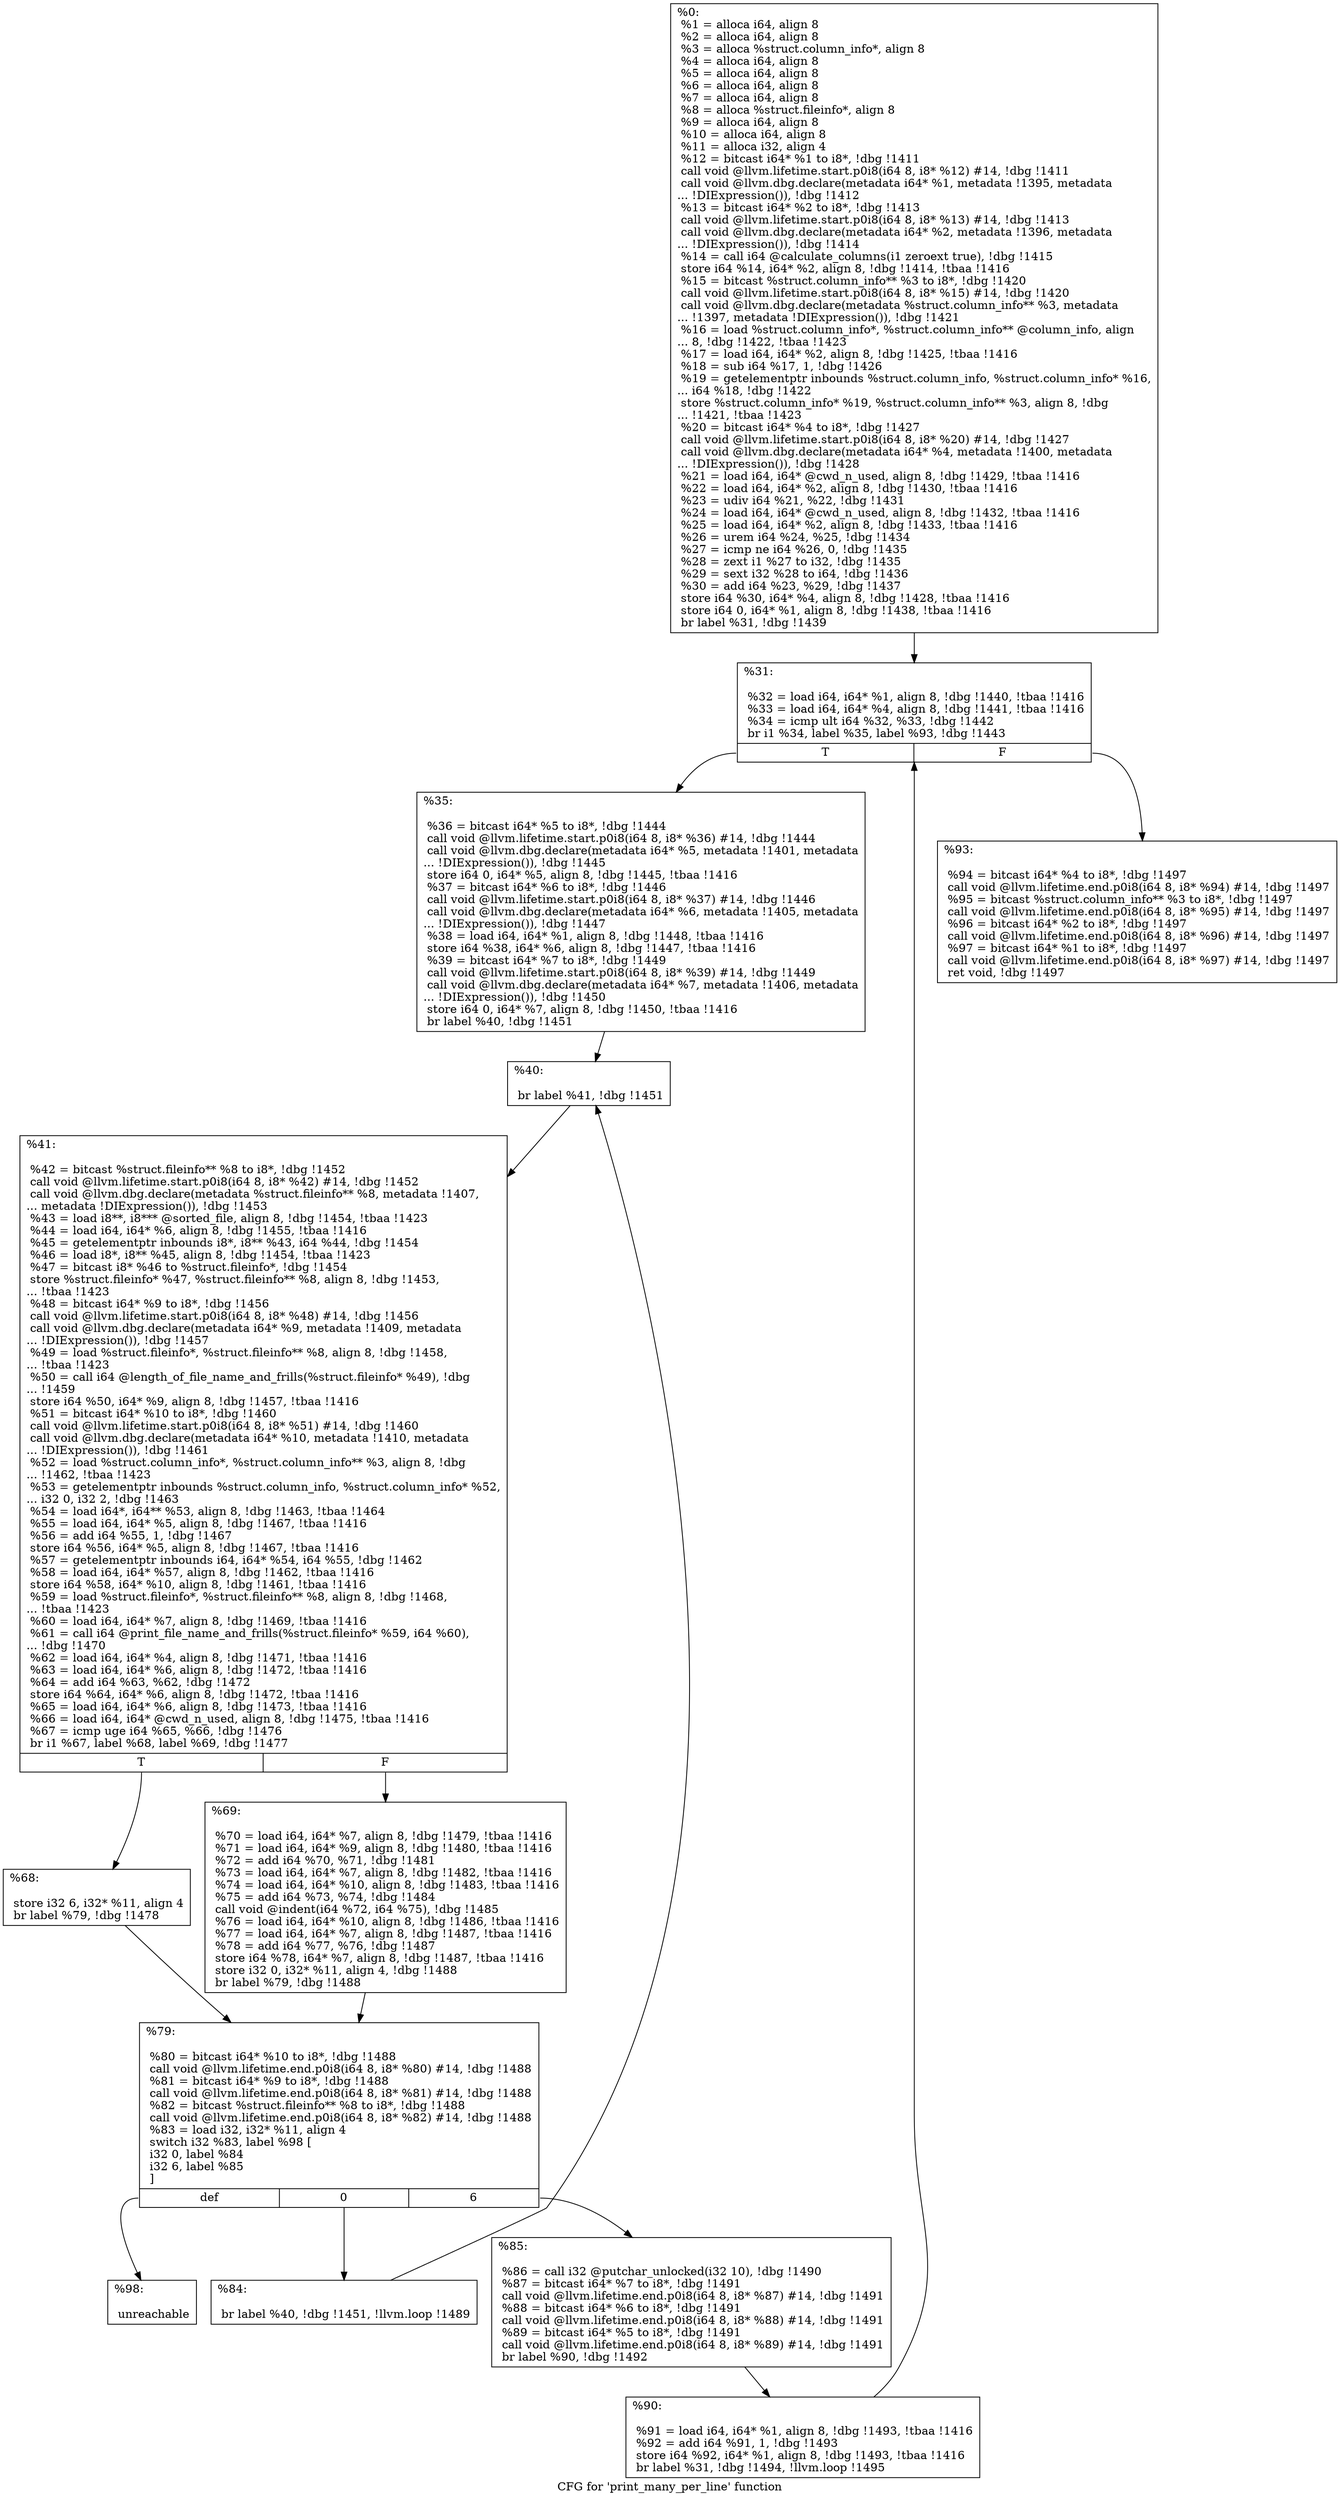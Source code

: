 digraph "CFG for 'print_many_per_line' function" {
	label="CFG for 'print_many_per_line' function";

	Node0x238df20 [shape=record,label="{%0:\l  %1 = alloca i64, align 8\l  %2 = alloca i64, align 8\l  %3 = alloca %struct.column_info*, align 8\l  %4 = alloca i64, align 8\l  %5 = alloca i64, align 8\l  %6 = alloca i64, align 8\l  %7 = alloca i64, align 8\l  %8 = alloca %struct.fileinfo*, align 8\l  %9 = alloca i64, align 8\l  %10 = alloca i64, align 8\l  %11 = alloca i32, align 4\l  %12 = bitcast i64* %1 to i8*, !dbg !1411\l  call void @llvm.lifetime.start.p0i8(i64 8, i8* %12) #14, !dbg !1411\l  call void @llvm.dbg.declare(metadata i64* %1, metadata !1395, metadata\l... !DIExpression()), !dbg !1412\l  %13 = bitcast i64* %2 to i8*, !dbg !1413\l  call void @llvm.lifetime.start.p0i8(i64 8, i8* %13) #14, !dbg !1413\l  call void @llvm.dbg.declare(metadata i64* %2, metadata !1396, metadata\l... !DIExpression()), !dbg !1414\l  %14 = call i64 @calculate_columns(i1 zeroext true), !dbg !1415\l  store i64 %14, i64* %2, align 8, !dbg !1414, !tbaa !1416\l  %15 = bitcast %struct.column_info** %3 to i8*, !dbg !1420\l  call void @llvm.lifetime.start.p0i8(i64 8, i8* %15) #14, !dbg !1420\l  call void @llvm.dbg.declare(metadata %struct.column_info** %3, metadata\l... !1397, metadata !DIExpression()), !dbg !1421\l  %16 = load %struct.column_info*, %struct.column_info** @column_info, align\l... 8, !dbg !1422, !tbaa !1423\l  %17 = load i64, i64* %2, align 8, !dbg !1425, !tbaa !1416\l  %18 = sub i64 %17, 1, !dbg !1426\l  %19 = getelementptr inbounds %struct.column_info, %struct.column_info* %16,\l... i64 %18, !dbg !1422\l  store %struct.column_info* %19, %struct.column_info** %3, align 8, !dbg\l... !1421, !tbaa !1423\l  %20 = bitcast i64* %4 to i8*, !dbg !1427\l  call void @llvm.lifetime.start.p0i8(i64 8, i8* %20) #14, !dbg !1427\l  call void @llvm.dbg.declare(metadata i64* %4, metadata !1400, metadata\l... !DIExpression()), !dbg !1428\l  %21 = load i64, i64* @cwd_n_used, align 8, !dbg !1429, !tbaa !1416\l  %22 = load i64, i64* %2, align 8, !dbg !1430, !tbaa !1416\l  %23 = udiv i64 %21, %22, !dbg !1431\l  %24 = load i64, i64* @cwd_n_used, align 8, !dbg !1432, !tbaa !1416\l  %25 = load i64, i64* %2, align 8, !dbg !1433, !tbaa !1416\l  %26 = urem i64 %24, %25, !dbg !1434\l  %27 = icmp ne i64 %26, 0, !dbg !1435\l  %28 = zext i1 %27 to i32, !dbg !1435\l  %29 = sext i32 %28 to i64, !dbg !1436\l  %30 = add i64 %23, %29, !dbg !1437\l  store i64 %30, i64* %4, align 8, !dbg !1428, !tbaa !1416\l  store i64 0, i64* %1, align 8, !dbg !1438, !tbaa !1416\l  br label %31, !dbg !1439\l}"];
	Node0x238df20 -> Node0x238dfe0;
	Node0x238dfe0 [shape=record,label="{%31:\l\l  %32 = load i64, i64* %1, align 8, !dbg !1440, !tbaa !1416\l  %33 = load i64, i64* %4, align 8, !dbg !1441, !tbaa !1416\l  %34 = icmp ult i64 %32, %33, !dbg !1442\l  br i1 %34, label %35, label %93, !dbg !1443\l|{<s0>T|<s1>F}}"];
	Node0x238dfe0:s0 -> Node0x238e030;
	Node0x238dfe0:s1 -> Node0x238e300;
	Node0x238e030 [shape=record,label="{%35:\l\l  %36 = bitcast i64* %5 to i8*, !dbg !1444\l  call void @llvm.lifetime.start.p0i8(i64 8, i8* %36) #14, !dbg !1444\l  call void @llvm.dbg.declare(metadata i64* %5, metadata !1401, metadata\l... !DIExpression()), !dbg !1445\l  store i64 0, i64* %5, align 8, !dbg !1445, !tbaa !1416\l  %37 = bitcast i64* %6 to i8*, !dbg !1446\l  call void @llvm.lifetime.start.p0i8(i64 8, i8* %37) #14, !dbg !1446\l  call void @llvm.dbg.declare(metadata i64* %6, metadata !1405, metadata\l... !DIExpression()), !dbg !1447\l  %38 = load i64, i64* %1, align 8, !dbg !1448, !tbaa !1416\l  store i64 %38, i64* %6, align 8, !dbg !1447, !tbaa !1416\l  %39 = bitcast i64* %7 to i8*, !dbg !1449\l  call void @llvm.lifetime.start.p0i8(i64 8, i8* %39) #14, !dbg !1449\l  call void @llvm.dbg.declare(metadata i64* %7, metadata !1406, metadata\l... !DIExpression()), !dbg !1450\l  store i64 0, i64* %7, align 8, !dbg !1450, !tbaa !1416\l  br label %40, !dbg !1451\l}"];
	Node0x238e030 -> Node0x238e080;
	Node0x238e080 [shape=record,label="{%40:\l\l  br label %41, !dbg !1451\l}"];
	Node0x238e080 -> Node0x238e0d0;
	Node0x238e0d0 [shape=record,label="{%41:\l\l  %42 = bitcast %struct.fileinfo** %8 to i8*, !dbg !1452\l  call void @llvm.lifetime.start.p0i8(i64 8, i8* %42) #14, !dbg !1452\l  call void @llvm.dbg.declare(metadata %struct.fileinfo** %8, metadata !1407,\l... metadata !DIExpression()), !dbg !1453\l  %43 = load i8**, i8*** @sorted_file, align 8, !dbg !1454, !tbaa !1423\l  %44 = load i64, i64* %6, align 8, !dbg !1455, !tbaa !1416\l  %45 = getelementptr inbounds i8*, i8** %43, i64 %44, !dbg !1454\l  %46 = load i8*, i8** %45, align 8, !dbg !1454, !tbaa !1423\l  %47 = bitcast i8* %46 to %struct.fileinfo*, !dbg !1454\l  store %struct.fileinfo* %47, %struct.fileinfo** %8, align 8, !dbg !1453,\l... !tbaa !1423\l  %48 = bitcast i64* %9 to i8*, !dbg !1456\l  call void @llvm.lifetime.start.p0i8(i64 8, i8* %48) #14, !dbg !1456\l  call void @llvm.dbg.declare(metadata i64* %9, metadata !1409, metadata\l... !DIExpression()), !dbg !1457\l  %49 = load %struct.fileinfo*, %struct.fileinfo** %8, align 8, !dbg !1458,\l... !tbaa !1423\l  %50 = call i64 @length_of_file_name_and_frills(%struct.fileinfo* %49), !dbg\l... !1459\l  store i64 %50, i64* %9, align 8, !dbg !1457, !tbaa !1416\l  %51 = bitcast i64* %10 to i8*, !dbg !1460\l  call void @llvm.lifetime.start.p0i8(i64 8, i8* %51) #14, !dbg !1460\l  call void @llvm.dbg.declare(metadata i64* %10, metadata !1410, metadata\l... !DIExpression()), !dbg !1461\l  %52 = load %struct.column_info*, %struct.column_info** %3, align 8, !dbg\l... !1462, !tbaa !1423\l  %53 = getelementptr inbounds %struct.column_info, %struct.column_info* %52,\l... i32 0, i32 2, !dbg !1463\l  %54 = load i64*, i64** %53, align 8, !dbg !1463, !tbaa !1464\l  %55 = load i64, i64* %5, align 8, !dbg !1467, !tbaa !1416\l  %56 = add i64 %55, 1, !dbg !1467\l  store i64 %56, i64* %5, align 8, !dbg !1467, !tbaa !1416\l  %57 = getelementptr inbounds i64, i64* %54, i64 %55, !dbg !1462\l  %58 = load i64, i64* %57, align 8, !dbg !1462, !tbaa !1416\l  store i64 %58, i64* %10, align 8, !dbg !1461, !tbaa !1416\l  %59 = load %struct.fileinfo*, %struct.fileinfo** %8, align 8, !dbg !1468,\l... !tbaa !1423\l  %60 = load i64, i64* %7, align 8, !dbg !1469, !tbaa !1416\l  %61 = call i64 @print_file_name_and_frills(%struct.fileinfo* %59, i64 %60),\l... !dbg !1470\l  %62 = load i64, i64* %4, align 8, !dbg !1471, !tbaa !1416\l  %63 = load i64, i64* %6, align 8, !dbg !1472, !tbaa !1416\l  %64 = add i64 %63, %62, !dbg !1472\l  store i64 %64, i64* %6, align 8, !dbg !1472, !tbaa !1416\l  %65 = load i64, i64* %6, align 8, !dbg !1473, !tbaa !1416\l  %66 = load i64, i64* @cwd_n_used, align 8, !dbg !1475, !tbaa !1416\l  %67 = icmp uge i64 %65, %66, !dbg !1476\l  br i1 %67, label %68, label %69, !dbg !1477\l|{<s0>T|<s1>F}}"];
	Node0x238e0d0:s0 -> Node0x238e120;
	Node0x238e0d0:s1 -> Node0x238e170;
	Node0x238e120 [shape=record,label="{%68:\l\l  store i32 6, i32* %11, align 4\l  br label %79, !dbg !1478\l}"];
	Node0x238e120 -> Node0x238e1c0;
	Node0x238e170 [shape=record,label="{%69:\l\l  %70 = load i64, i64* %7, align 8, !dbg !1479, !tbaa !1416\l  %71 = load i64, i64* %9, align 8, !dbg !1480, !tbaa !1416\l  %72 = add i64 %70, %71, !dbg !1481\l  %73 = load i64, i64* %7, align 8, !dbg !1482, !tbaa !1416\l  %74 = load i64, i64* %10, align 8, !dbg !1483, !tbaa !1416\l  %75 = add i64 %73, %74, !dbg !1484\l  call void @indent(i64 %72, i64 %75), !dbg !1485\l  %76 = load i64, i64* %10, align 8, !dbg !1486, !tbaa !1416\l  %77 = load i64, i64* %7, align 8, !dbg !1487, !tbaa !1416\l  %78 = add i64 %77, %76, !dbg !1487\l  store i64 %78, i64* %7, align 8, !dbg !1487, !tbaa !1416\l  store i32 0, i32* %11, align 4, !dbg !1488\l  br label %79, !dbg !1488\l}"];
	Node0x238e170 -> Node0x238e1c0;
	Node0x238e1c0 [shape=record,label="{%79:\l\l  %80 = bitcast i64* %10 to i8*, !dbg !1488\l  call void @llvm.lifetime.end.p0i8(i64 8, i8* %80) #14, !dbg !1488\l  %81 = bitcast i64* %9 to i8*, !dbg !1488\l  call void @llvm.lifetime.end.p0i8(i64 8, i8* %81) #14, !dbg !1488\l  %82 = bitcast %struct.fileinfo** %8 to i8*, !dbg !1488\l  call void @llvm.lifetime.end.p0i8(i64 8, i8* %82) #14, !dbg !1488\l  %83 = load i32, i32* %11, align 4\l  switch i32 %83, label %98 [\l    i32 0, label %84\l    i32 6, label %85\l  ]\l|{<s0>def|<s1>0|<s2>6}}"];
	Node0x238e1c0:s0 -> Node0x238e350;
	Node0x238e1c0:s1 -> Node0x238e210;
	Node0x238e1c0:s2 -> Node0x238e260;
	Node0x238e210 [shape=record,label="{%84:\l\l  br label %40, !dbg !1451, !llvm.loop !1489\l}"];
	Node0x238e210 -> Node0x238e080;
	Node0x238e260 [shape=record,label="{%85:\l\l  %86 = call i32 @putchar_unlocked(i32 10), !dbg !1490\l  %87 = bitcast i64* %7 to i8*, !dbg !1491\l  call void @llvm.lifetime.end.p0i8(i64 8, i8* %87) #14, !dbg !1491\l  %88 = bitcast i64* %6 to i8*, !dbg !1491\l  call void @llvm.lifetime.end.p0i8(i64 8, i8* %88) #14, !dbg !1491\l  %89 = bitcast i64* %5 to i8*, !dbg !1491\l  call void @llvm.lifetime.end.p0i8(i64 8, i8* %89) #14, !dbg !1491\l  br label %90, !dbg !1492\l}"];
	Node0x238e260 -> Node0x238e2b0;
	Node0x238e2b0 [shape=record,label="{%90:\l\l  %91 = load i64, i64* %1, align 8, !dbg !1493, !tbaa !1416\l  %92 = add i64 %91, 1, !dbg !1493\l  store i64 %92, i64* %1, align 8, !dbg !1493, !tbaa !1416\l  br label %31, !dbg !1494, !llvm.loop !1495\l}"];
	Node0x238e2b0 -> Node0x238dfe0;
	Node0x238e300 [shape=record,label="{%93:\l\l  %94 = bitcast i64* %4 to i8*, !dbg !1497\l  call void @llvm.lifetime.end.p0i8(i64 8, i8* %94) #14, !dbg !1497\l  %95 = bitcast %struct.column_info** %3 to i8*, !dbg !1497\l  call void @llvm.lifetime.end.p0i8(i64 8, i8* %95) #14, !dbg !1497\l  %96 = bitcast i64* %2 to i8*, !dbg !1497\l  call void @llvm.lifetime.end.p0i8(i64 8, i8* %96) #14, !dbg !1497\l  %97 = bitcast i64* %1 to i8*, !dbg !1497\l  call void @llvm.lifetime.end.p0i8(i64 8, i8* %97) #14, !dbg !1497\l  ret void, !dbg !1497\l}"];
	Node0x238e350 [shape=record,label="{%98:\l\l  unreachable\l}"];
}

